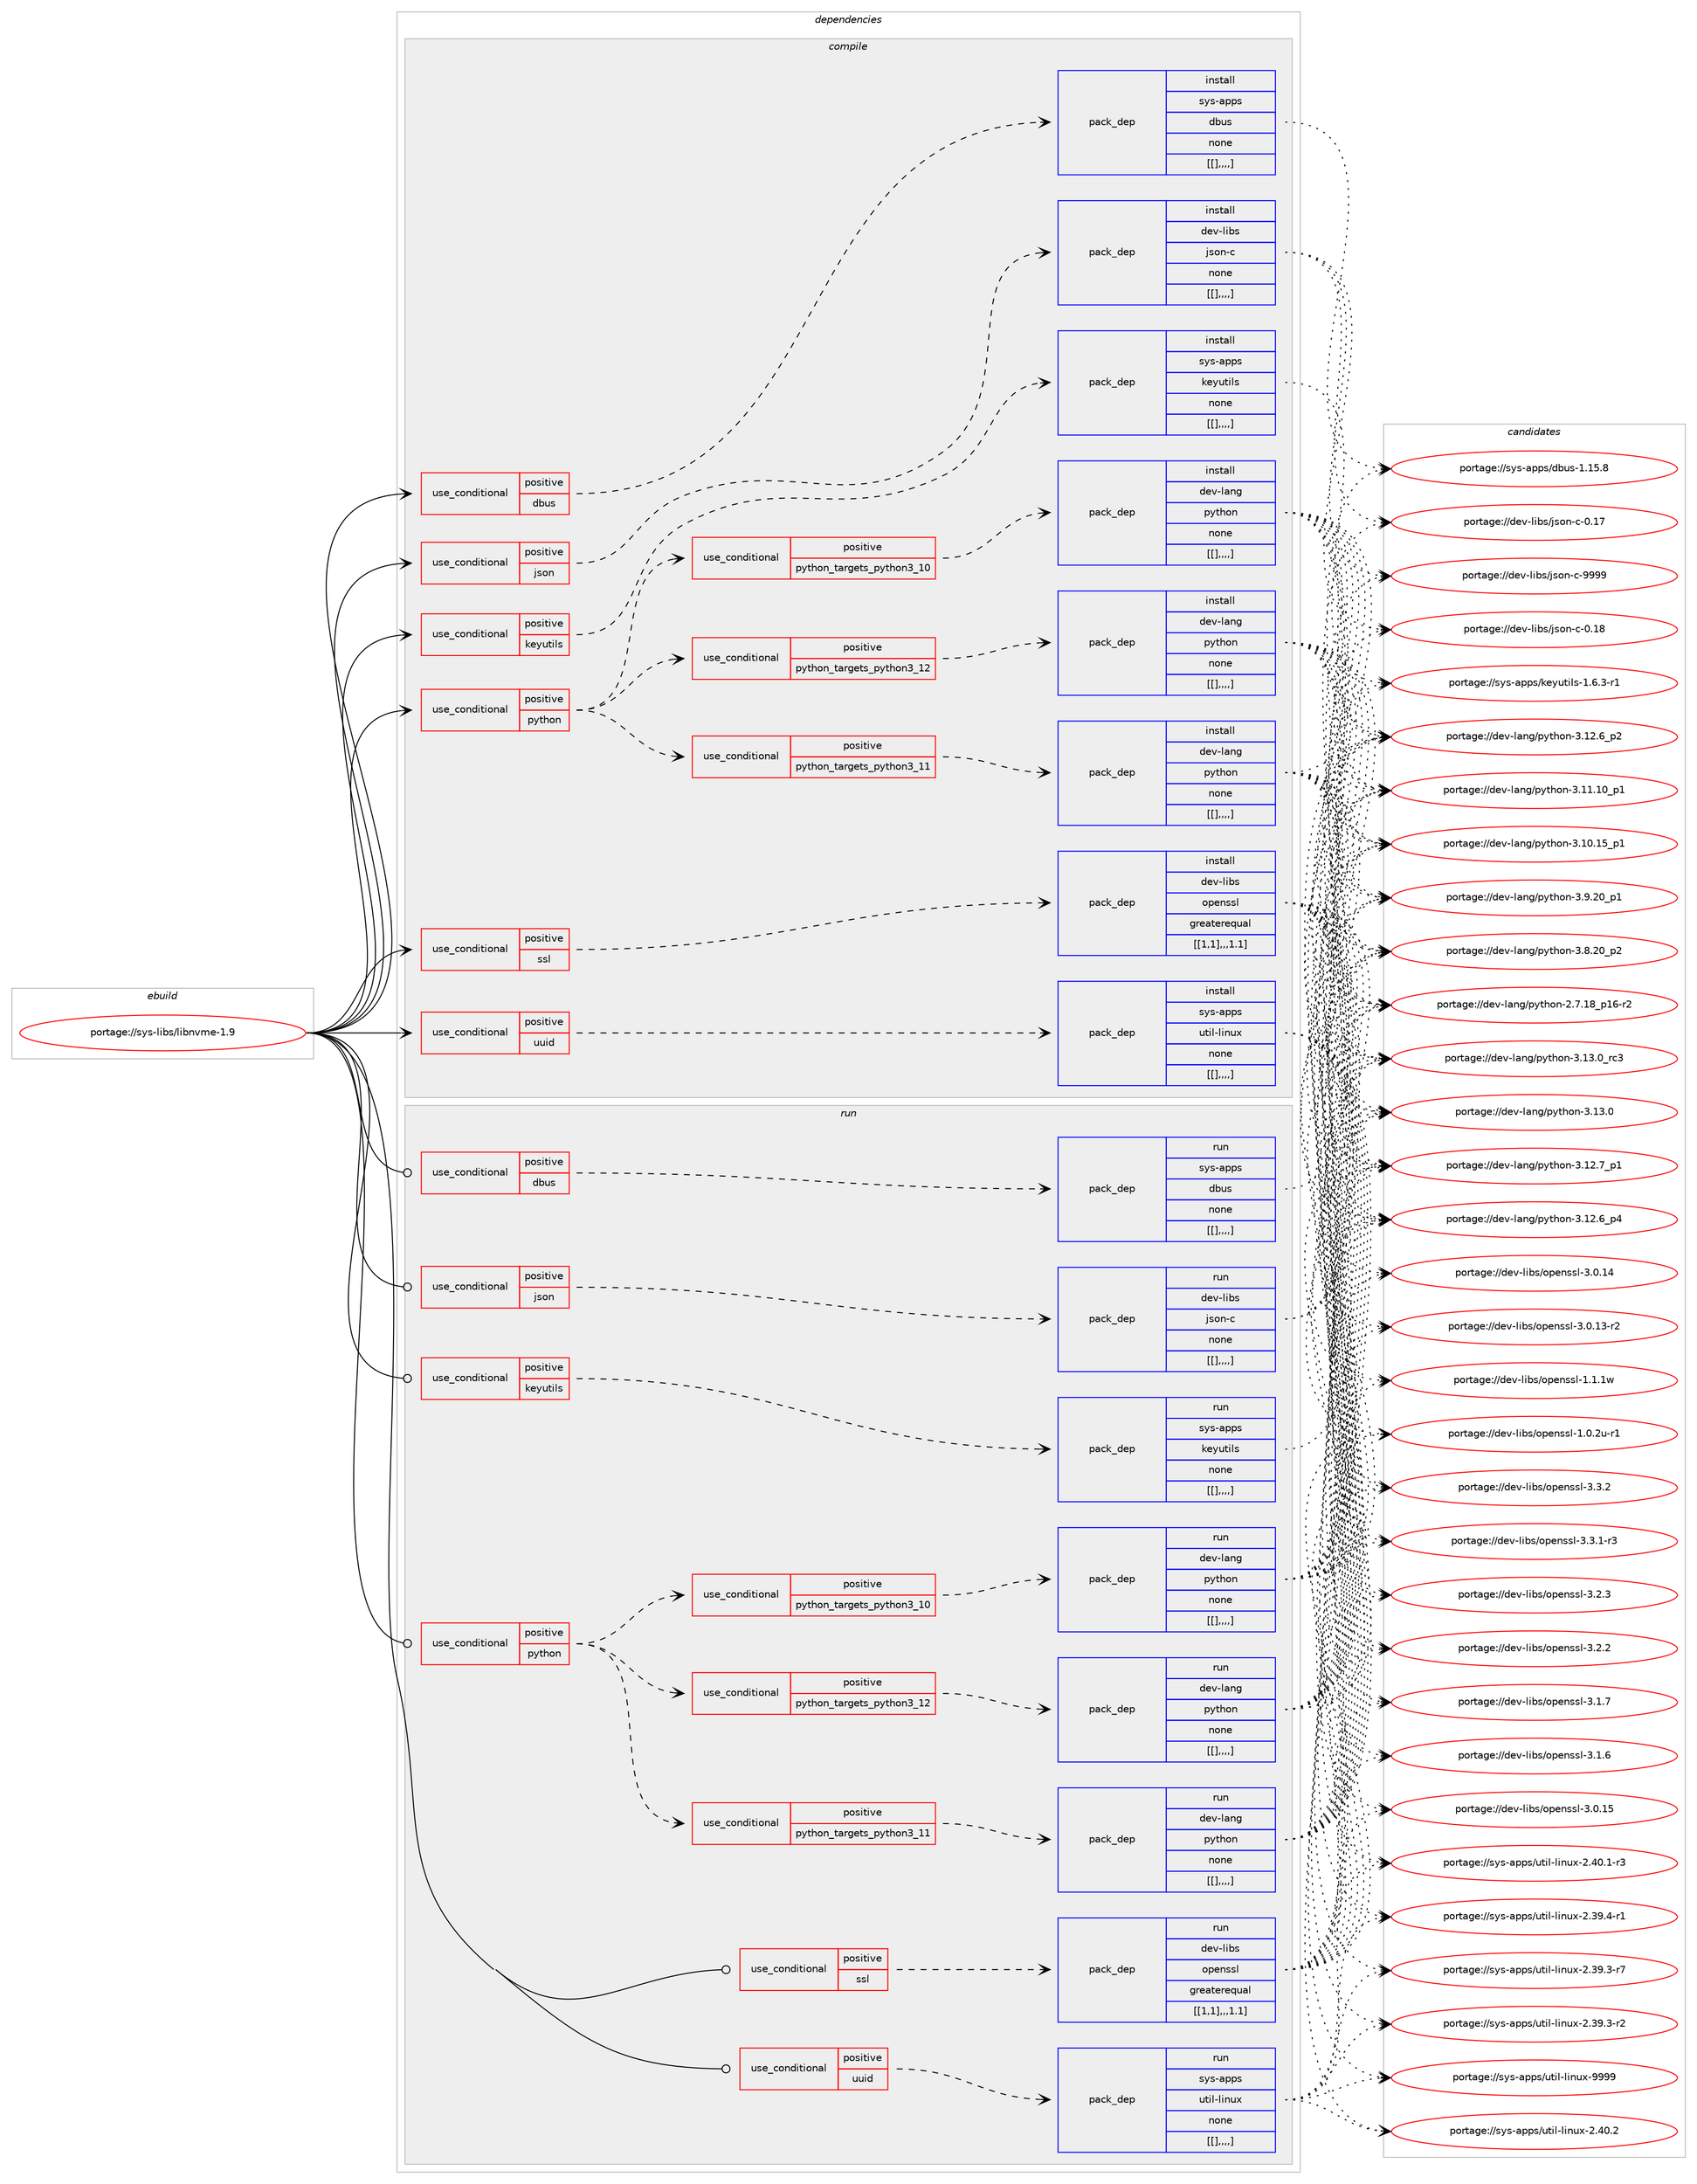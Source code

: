 digraph prolog {

# *************
# Graph options
# *************

newrank=true;
concentrate=true;
compound=true;
graph [rankdir=LR,fontname=Helvetica,fontsize=10,ranksep=1.5];#, ranksep=2.5, nodesep=0.2];
edge  [arrowhead=vee];
node  [fontname=Helvetica,fontsize=10];

# **********
# The ebuild
# **********

subgraph cluster_leftcol {
color=gray;
label=<<i>ebuild</i>>;
id [label="portage://sys-libs/libnvme-1.9", color=red, width=4, href="../sys-libs/libnvme-1.9.svg"];
}

# ****************
# The dependencies
# ****************

subgraph cluster_midcol {
color=gray;
label=<<i>dependencies</i>>;
subgraph cluster_compile {
fillcolor="#eeeeee";
style=filled;
label=<<i>compile</i>>;
subgraph cond3625 {
dependency10734 [label=<<TABLE BORDER="0" CELLBORDER="1" CELLSPACING="0" CELLPADDING="4"><TR><TD ROWSPAN="3" CELLPADDING="10">use_conditional</TD></TR><TR><TD>positive</TD></TR><TR><TD>dbus</TD></TR></TABLE>>, shape=none, color=red];
subgraph pack7073 {
dependency10735 [label=<<TABLE BORDER="0" CELLBORDER="1" CELLSPACING="0" CELLPADDING="4" WIDTH="220"><TR><TD ROWSPAN="6" CELLPADDING="30">pack_dep</TD></TR><TR><TD WIDTH="110">install</TD></TR><TR><TD>sys-apps</TD></TR><TR><TD>dbus</TD></TR><TR><TD>none</TD></TR><TR><TD>[[],,,,]</TD></TR></TABLE>>, shape=none, color=blue];
}
dependency10734:e -> dependency10735:w [weight=20,style="dashed",arrowhead="vee"];
}
id:e -> dependency10734:w [weight=20,style="solid",arrowhead="vee"];
subgraph cond3626 {
dependency10736 [label=<<TABLE BORDER="0" CELLBORDER="1" CELLSPACING="0" CELLPADDING="4"><TR><TD ROWSPAN="3" CELLPADDING="10">use_conditional</TD></TR><TR><TD>positive</TD></TR><TR><TD>json</TD></TR></TABLE>>, shape=none, color=red];
subgraph pack7074 {
dependency10737 [label=<<TABLE BORDER="0" CELLBORDER="1" CELLSPACING="0" CELLPADDING="4" WIDTH="220"><TR><TD ROWSPAN="6" CELLPADDING="30">pack_dep</TD></TR><TR><TD WIDTH="110">install</TD></TR><TR><TD>dev-libs</TD></TR><TR><TD>json-c</TD></TR><TR><TD>none</TD></TR><TR><TD>[[],,,,]</TD></TR></TABLE>>, shape=none, color=blue];
}
dependency10736:e -> dependency10737:w [weight=20,style="dashed",arrowhead="vee"];
}
id:e -> dependency10736:w [weight=20,style="solid",arrowhead="vee"];
subgraph cond3627 {
dependency10738 [label=<<TABLE BORDER="0" CELLBORDER="1" CELLSPACING="0" CELLPADDING="4"><TR><TD ROWSPAN="3" CELLPADDING="10">use_conditional</TD></TR><TR><TD>positive</TD></TR><TR><TD>keyutils</TD></TR></TABLE>>, shape=none, color=red];
subgraph pack7075 {
dependency10739 [label=<<TABLE BORDER="0" CELLBORDER="1" CELLSPACING="0" CELLPADDING="4" WIDTH="220"><TR><TD ROWSPAN="6" CELLPADDING="30">pack_dep</TD></TR><TR><TD WIDTH="110">install</TD></TR><TR><TD>sys-apps</TD></TR><TR><TD>keyutils</TD></TR><TR><TD>none</TD></TR><TR><TD>[[],,,,]</TD></TR></TABLE>>, shape=none, color=blue];
}
dependency10738:e -> dependency10739:w [weight=20,style="dashed",arrowhead="vee"];
}
id:e -> dependency10738:w [weight=20,style="solid",arrowhead="vee"];
subgraph cond3628 {
dependency10740 [label=<<TABLE BORDER="0" CELLBORDER="1" CELLSPACING="0" CELLPADDING="4"><TR><TD ROWSPAN="3" CELLPADDING="10">use_conditional</TD></TR><TR><TD>positive</TD></TR><TR><TD>python</TD></TR></TABLE>>, shape=none, color=red];
subgraph cond3629 {
dependency10741 [label=<<TABLE BORDER="0" CELLBORDER="1" CELLSPACING="0" CELLPADDING="4"><TR><TD ROWSPAN="3" CELLPADDING="10">use_conditional</TD></TR><TR><TD>positive</TD></TR><TR><TD>python_targets_python3_10</TD></TR></TABLE>>, shape=none, color=red];
subgraph pack7076 {
dependency10742 [label=<<TABLE BORDER="0" CELLBORDER="1" CELLSPACING="0" CELLPADDING="4" WIDTH="220"><TR><TD ROWSPAN="6" CELLPADDING="30">pack_dep</TD></TR><TR><TD WIDTH="110">install</TD></TR><TR><TD>dev-lang</TD></TR><TR><TD>python</TD></TR><TR><TD>none</TD></TR><TR><TD>[[],,,,]</TD></TR></TABLE>>, shape=none, color=blue];
}
dependency10741:e -> dependency10742:w [weight=20,style="dashed",arrowhead="vee"];
}
dependency10740:e -> dependency10741:w [weight=20,style="dashed",arrowhead="vee"];
subgraph cond3630 {
dependency10743 [label=<<TABLE BORDER="0" CELLBORDER="1" CELLSPACING="0" CELLPADDING="4"><TR><TD ROWSPAN="3" CELLPADDING="10">use_conditional</TD></TR><TR><TD>positive</TD></TR><TR><TD>python_targets_python3_11</TD></TR></TABLE>>, shape=none, color=red];
subgraph pack7077 {
dependency10744 [label=<<TABLE BORDER="0" CELLBORDER="1" CELLSPACING="0" CELLPADDING="4" WIDTH="220"><TR><TD ROWSPAN="6" CELLPADDING="30">pack_dep</TD></TR><TR><TD WIDTH="110">install</TD></TR><TR><TD>dev-lang</TD></TR><TR><TD>python</TD></TR><TR><TD>none</TD></TR><TR><TD>[[],,,,]</TD></TR></TABLE>>, shape=none, color=blue];
}
dependency10743:e -> dependency10744:w [weight=20,style="dashed",arrowhead="vee"];
}
dependency10740:e -> dependency10743:w [weight=20,style="dashed",arrowhead="vee"];
subgraph cond3631 {
dependency10745 [label=<<TABLE BORDER="0" CELLBORDER="1" CELLSPACING="0" CELLPADDING="4"><TR><TD ROWSPAN="3" CELLPADDING="10">use_conditional</TD></TR><TR><TD>positive</TD></TR><TR><TD>python_targets_python3_12</TD></TR></TABLE>>, shape=none, color=red];
subgraph pack7078 {
dependency10746 [label=<<TABLE BORDER="0" CELLBORDER="1" CELLSPACING="0" CELLPADDING="4" WIDTH="220"><TR><TD ROWSPAN="6" CELLPADDING="30">pack_dep</TD></TR><TR><TD WIDTH="110">install</TD></TR><TR><TD>dev-lang</TD></TR><TR><TD>python</TD></TR><TR><TD>none</TD></TR><TR><TD>[[],,,,]</TD></TR></TABLE>>, shape=none, color=blue];
}
dependency10745:e -> dependency10746:w [weight=20,style="dashed",arrowhead="vee"];
}
dependency10740:e -> dependency10745:w [weight=20,style="dashed",arrowhead="vee"];
}
id:e -> dependency10740:w [weight=20,style="solid",arrowhead="vee"];
subgraph cond3632 {
dependency10747 [label=<<TABLE BORDER="0" CELLBORDER="1" CELLSPACING="0" CELLPADDING="4"><TR><TD ROWSPAN="3" CELLPADDING="10">use_conditional</TD></TR><TR><TD>positive</TD></TR><TR><TD>ssl</TD></TR></TABLE>>, shape=none, color=red];
subgraph pack7079 {
dependency10748 [label=<<TABLE BORDER="0" CELLBORDER="1" CELLSPACING="0" CELLPADDING="4" WIDTH="220"><TR><TD ROWSPAN="6" CELLPADDING="30">pack_dep</TD></TR><TR><TD WIDTH="110">install</TD></TR><TR><TD>dev-libs</TD></TR><TR><TD>openssl</TD></TR><TR><TD>greaterequal</TD></TR><TR><TD>[[1,1],,,1.1]</TD></TR></TABLE>>, shape=none, color=blue];
}
dependency10747:e -> dependency10748:w [weight=20,style="dashed",arrowhead="vee"];
}
id:e -> dependency10747:w [weight=20,style="solid",arrowhead="vee"];
subgraph cond3633 {
dependency10749 [label=<<TABLE BORDER="0" CELLBORDER="1" CELLSPACING="0" CELLPADDING="4"><TR><TD ROWSPAN="3" CELLPADDING="10">use_conditional</TD></TR><TR><TD>positive</TD></TR><TR><TD>uuid</TD></TR></TABLE>>, shape=none, color=red];
subgraph pack7080 {
dependency10750 [label=<<TABLE BORDER="0" CELLBORDER="1" CELLSPACING="0" CELLPADDING="4" WIDTH="220"><TR><TD ROWSPAN="6" CELLPADDING="30">pack_dep</TD></TR><TR><TD WIDTH="110">install</TD></TR><TR><TD>sys-apps</TD></TR><TR><TD>util-linux</TD></TR><TR><TD>none</TD></TR><TR><TD>[[],,,,]</TD></TR></TABLE>>, shape=none, color=blue];
}
dependency10749:e -> dependency10750:w [weight=20,style="dashed",arrowhead="vee"];
}
id:e -> dependency10749:w [weight=20,style="solid",arrowhead="vee"];
}
subgraph cluster_compileandrun {
fillcolor="#eeeeee";
style=filled;
label=<<i>compile and run</i>>;
}
subgraph cluster_run {
fillcolor="#eeeeee";
style=filled;
label=<<i>run</i>>;
subgraph cond3634 {
dependency10751 [label=<<TABLE BORDER="0" CELLBORDER="1" CELLSPACING="0" CELLPADDING="4"><TR><TD ROWSPAN="3" CELLPADDING="10">use_conditional</TD></TR><TR><TD>positive</TD></TR><TR><TD>dbus</TD></TR></TABLE>>, shape=none, color=red];
subgraph pack7081 {
dependency10752 [label=<<TABLE BORDER="0" CELLBORDER="1" CELLSPACING="0" CELLPADDING="4" WIDTH="220"><TR><TD ROWSPAN="6" CELLPADDING="30">pack_dep</TD></TR><TR><TD WIDTH="110">run</TD></TR><TR><TD>sys-apps</TD></TR><TR><TD>dbus</TD></TR><TR><TD>none</TD></TR><TR><TD>[[],,,,]</TD></TR></TABLE>>, shape=none, color=blue];
}
dependency10751:e -> dependency10752:w [weight=20,style="dashed",arrowhead="vee"];
}
id:e -> dependency10751:w [weight=20,style="solid",arrowhead="odot"];
subgraph cond3635 {
dependency10753 [label=<<TABLE BORDER="0" CELLBORDER="1" CELLSPACING="0" CELLPADDING="4"><TR><TD ROWSPAN="3" CELLPADDING="10">use_conditional</TD></TR><TR><TD>positive</TD></TR><TR><TD>json</TD></TR></TABLE>>, shape=none, color=red];
subgraph pack7082 {
dependency10754 [label=<<TABLE BORDER="0" CELLBORDER="1" CELLSPACING="0" CELLPADDING="4" WIDTH="220"><TR><TD ROWSPAN="6" CELLPADDING="30">pack_dep</TD></TR><TR><TD WIDTH="110">run</TD></TR><TR><TD>dev-libs</TD></TR><TR><TD>json-c</TD></TR><TR><TD>none</TD></TR><TR><TD>[[],,,,]</TD></TR></TABLE>>, shape=none, color=blue];
}
dependency10753:e -> dependency10754:w [weight=20,style="dashed",arrowhead="vee"];
}
id:e -> dependency10753:w [weight=20,style="solid",arrowhead="odot"];
subgraph cond3636 {
dependency10755 [label=<<TABLE BORDER="0" CELLBORDER="1" CELLSPACING="0" CELLPADDING="4"><TR><TD ROWSPAN="3" CELLPADDING="10">use_conditional</TD></TR><TR><TD>positive</TD></TR><TR><TD>keyutils</TD></TR></TABLE>>, shape=none, color=red];
subgraph pack7083 {
dependency10756 [label=<<TABLE BORDER="0" CELLBORDER="1" CELLSPACING="0" CELLPADDING="4" WIDTH="220"><TR><TD ROWSPAN="6" CELLPADDING="30">pack_dep</TD></TR><TR><TD WIDTH="110">run</TD></TR><TR><TD>sys-apps</TD></TR><TR><TD>keyutils</TD></TR><TR><TD>none</TD></TR><TR><TD>[[],,,,]</TD></TR></TABLE>>, shape=none, color=blue];
}
dependency10755:e -> dependency10756:w [weight=20,style="dashed",arrowhead="vee"];
}
id:e -> dependency10755:w [weight=20,style="solid",arrowhead="odot"];
subgraph cond3637 {
dependency10757 [label=<<TABLE BORDER="0" CELLBORDER="1" CELLSPACING="0" CELLPADDING="4"><TR><TD ROWSPAN="3" CELLPADDING="10">use_conditional</TD></TR><TR><TD>positive</TD></TR><TR><TD>python</TD></TR></TABLE>>, shape=none, color=red];
subgraph cond3638 {
dependency10758 [label=<<TABLE BORDER="0" CELLBORDER="1" CELLSPACING="0" CELLPADDING="4"><TR><TD ROWSPAN="3" CELLPADDING="10">use_conditional</TD></TR><TR><TD>positive</TD></TR><TR><TD>python_targets_python3_10</TD></TR></TABLE>>, shape=none, color=red];
subgraph pack7084 {
dependency10759 [label=<<TABLE BORDER="0" CELLBORDER="1" CELLSPACING="0" CELLPADDING="4" WIDTH="220"><TR><TD ROWSPAN="6" CELLPADDING="30">pack_dep</TD></TR><TR><TD WIDTH="110">run</TD></TR><TR><TD>dev-lang</TD></TR><TR><TD>python</TD></TR><TR><TD>none</TD></TR><TR><TD>[[],,,,]</TD></TR></TABLE>>, shape=none, color=blue];
}
dependency10758:e -> dependency10759:w [weight=20,style="dashed",arrowhead="vee"];
}
dependency10757:e -> dependency10758:w [weight=20,style="dashed",arrowhead="vee"];
subgraph cond3639 {
dependency10760 [label=<<TABLE BORDER="0" CELLBORDER="1" CELLSPACING="0" CELLPADDING="4"><TR><TD ROWSPAN="3" CELLPADDING="10">use_conditional</TD></TR><TR><TD>positive</TD></TR><TR><TD>python_targets_python3_11</TD></TR></TABLE>>, shape=none, color=red];
subgraph pack7085 {
dependency10761 [label=<<TABLE BORDER="0" CELLBORDER="1" CELLSPACING="0" CELLPADDING="4" WIDTH="220"><TR><TD ROWSPAN="6" CELLPADDING="30">pack_dep</TD></TR><TR><TD WIDTH="110">run</TD></TR><TR><TD>dev-lang</TD></TR><TR><TD>python</TD></TR><TR><TD>none</TD></TR><TR><TD>[[],,,,]</TD></TR></TABLE>>, shape=none, color=blue];
}
dependency10760:e -> dependency10761:w [weight=20,style="dashed",arrowhead="vee"];
}
dependency10757:e -> dependency10760:w [weight=20,style="dashed",arrowhead="vee"];
subgraph cond3640 {
dependency10762 [label=<<TABLE BORDER="0" CELLBORDER="1" CELLSPACING="0" CELLPADDING="4"><TR><TD ROWSPAN="3" CELLPADDING="10">use_conditional</TD></TR><TR><TD>positive</TD></TR><TR><TD>python_targets_python3_12</TD></TR></TABLE>>, shape=none, color=red];
subgraph pack7086 {
dependency10763 [label=<<TABLE BORDER="0" CELLBORDER="1" CELLSPACING="0" CELLPADDING="4" WIDTH="220"><TR><TD ROWSPAN="6" CELLPADDING="30">pack_dep</TD></TR><TR><TD WIDTH="110">run</TD></TR><TR><TD>dev-lang</TD></TR><TR><TD>python</TD></TR><TR><TD>none</TD></TR><TR><TD>[[],,,,]</TD></TR></TABLE>>, shape=none, color=blue];
}
dependency10762:e -> dependency10763:w [weight=20,style="dashed",arrowhead="vee"];
}
dependency10757:e -> dependency10762:w [weight=20,style="dashed",arrowhead="vee"];
}
id:e -> dependency10757:w [weight=20,style="solid",arrowhead="odot"];
subgraph cond3641 {
dependency10764 [label=<<TABLE BORDER="0" CELLBORDER="1" CELLSPACING="0" CELLPADDING="4"><TR><TD ROWSPAN="3" CELLPADDING="10">use_conditional</TD></TR><TR><TD>positive</TD></TR><TR><TD>ssl</TD></TR></TABLE>>, shape=none, color=red];
subgraph pack7087 {
dependency10765 [label=<<TABLE BORDER="0" CELLBORDER="1" CELLSPACING="0" CELLPADDING="4" WIDTH="220"><TR><TD ROWSPAN="6" CELLPADDING="30">pack_dep</TD></TR><TR><TD WIDTH="110">run</TD></TR><TR><TD>dev-libs</TD></TR><TR><TD>openssl</TD></TR><TR><TD>greaterequal</TD></TR><TR><TD>[[1,1],,,1.1]</TD></TR></TABLE>>, shape=none, color=blue];
}
dependency10764:e -> dependency10765:w [weight=20,style="dashed",arrowhead="vee"];
}
id:e -> dependency10764:w [weight=20,style="solid",arrowhead="odot"];
subgraph cond3642 {
dependency10766 [label=<<TABLE BORDER="0" CELLBORDER="1" CELLSPACING="0" CELLPADDING="4"><TR><TD ROWSPAN="3" CELLPADDING="10">use_conditional</TD></TR><TR><TD>positive</TD></TR><TR><TD>uuid</TD></TR></TABLE>>, shape=none, color=red];
subgraph pack7088 {
dependency10767 [label=<<TABLE BORDER="0" CELLBORDER="1" CELLSPACING="0" CELLPADDING="4" WIDTH="220"><TR><TD ROWSPAN="6" CELLPADDING="30">pack_dep</TD></TR><TR><TD WIDTH="110">run</TD></TR><TR><TD>sys-apps</TD></TR><TR><TD>util-linux</TD></TR><TR><TD>none</TD></TR><TR><TD>[[],,,,]</TD></TR></TABLE>>, shape=none, color=blue];
}
dependency10766:e -> dependency10767:w [weight=20,style="dashed",arrowhead="vee"];
}
id:e -> dependency10766:w [weight=20,style="solid",arrowhead="odot"];
}
}

# **************
# The candidates
# **************

subgraph cluster_choices {
rank=same;
color=gray;
label=<<i>candidates</i>>;

subgraph choice7073 {
color=black;
nodesep=1;
choice1151211154597112112115471009811711545494649534656 [label="portage://sys-apps/dbus-1.15.8", color=red, width=4,href="../sys-apps/dbus-1.15.8.svg"];
dependency10735:e -> choice1151211154597112112115471009811711545494649534656:w [style=dotted,weight="100"];
}
subgraph choice7074 {
color=black;
nodesep=1;
choice10010111845108105981154710611511111045994557575757 [label="portage://dev-libs/json-c-9999", color=red, width=4,href="../dev-libs/json-c-9999.svg"];
choice10010111845108105981154710611511111045994548464956 [label="portage://dev-libs/json-c-0.18", color=red, width=4,href="../dev-libs/json-c-0.18.svg"];
choice10010111845108105981154710611511111045994548464955 [label="portage://dev-libs/json-c-0.17", color=red, width=4,href="../dev-libs/json-c-0.17.svg"];
dependency10737:e -> choice10010111845108105981154710611511111045994557575757:w [style=dotted,weight="100"];
dependency10737:e -> choice10010111845108105981154710611511111045994548464956:w [style=dotted,weight="100"];
dependency10737:e -> choice10010111845108105981154710611511111045994548464955:w [style=dotted,weight="100"];
}
subgraph choice7075 {
color=black;
nodesep=1;
choice1151211154597112112115471071011211171161051081154549465446514511449 [label="portage://sys-apps/keyutils-1.6.3-r1", color=red, width=4,href="../sys-apps/keyutils-1.6.3-r1.svg"];
dependency10739:e -> choice1151211154597112112115471071011211171161051081154549465446514511449:w [style=dotted,weight="100"];
}
subgraph choice7076 {
color=black;
nodesep=1;
choice10010111845108971101034711212111610411111045514649514648951149951 [label="portage://dev-lang/python-3.13.0_rc3", color=red, width=4,href="../dev-lang/python-3.13.0_rc3.svg"];
choice10010111845108971101034711212111610411111045514649514648 [label="portage://dev-lang/python-3.13.0", color=red, width=4,href="../dev-lang/python-3.13.0.svg"];
choice100101118451089711010347112121116104111110455146495046559511249 [label="portage://dev-lang/python-3.12.7_p1", color=red, width=4,href="../dev-lang/python-3.12.7_p1.svg"];
choice100101118451089711010347112121116104111110455146495046549511252 [label="portage://dev-lang/python-3.12.6_p4", color=red, width=4,href="../dev-lang/python-3.12.6_p4.svg"];
choice100101118451089711010347112121116104111110455146495046549511250 [label="portage://dev-lang/python-3.12.6_p2", color=red, width=4,href="../dev-lang/python-3.12.6_p2.svg"];
choice10010111845108971101034711212111610411111045514649494649489511249 [label="portage://dev-lang/python-3.11.10_p1", color=red, width=4,href="../dev-lang/python-3.11.10_p1.svg"];
choice10010111845108971101034711212111610411111045514649484649539511249 [label="portage://dev-lang/python-3.10.15_p1", color=red, width=4,href="../dev-lang/python-3.10.15_p1.svg"];
choice100101118451089711010347112121116104111110455146574650489511249 [label="portage://dev-lang/python-3.9.20_p1", color=red, width=4,href="../dev-lang/python-3.9.20_p1.svg"];
choice100101118451089711010347112121116104111110455146564650489511250 [label="portage://dev-lang/python-3.8.20_p2", color=red, width=4,href="../dev-lang/python-3.8.20_p2.svg"];
choice100101118451089711010347112121116104111110455046554649569511249544511450 [label="portage://dev-lang/python-2.7.18_p16-r2", color=red, width=4,href="../dev-lang/python-2.7.18_p16-r2.svg"];
dependency10742:e -> choice10010111845108971101034711212111610411111045514649514648951149951:w [style=dotted,weight="100"];
dependency10742:e -> choice10010111845108971101034711212111610411111045514649514648:w [style=dotted,weight="100"];
dependency10742:e -> choice100101118451089711010347112121116104111110455146495046559511249:w [style=dotted,weight="100"];
dependency10742:e -> choice100101118451089711010347112121116104111110455146495046549511252:w [style=dotted,weight="100"];
dependency10742:e -> choice100101118451089711010347112121116104111110455146495046549511250:w [style=dotted,weight="100"];
dependency10742:e -> choice10010111845108971101034711212111610411111045514649494649489511249:w [style=dotted,weight="100"];
dependency10742:e -> choice10010111845108971101034711212111610411111045514649484649539511249:w [style=dotted,weight="100"];
dependency10742:e -> choice100101118451089711010347112121116104111110455146574650489511249:w [style=dotted,weight="100"];
dependency10742:e -> choice100101118451089711010347112121116104111110455146564650489511250:w [style=dotted,weight="100"];
dependency10742:e -> choice100101118451089711010347112121116104111110455046554649569511249544511450:w [style=dotted,weight="100"];
}
subgraph choice7077 {
color=black;
nodesep=1;
choice10010111845108971101034711212111610411111045514649514648951149951 [label="portage://dev-lang/python-3.13.0_rc3", color=red, width=4,href="../dev-lang/python-3.13.0_rc3.svg"];
choice10010111845108971101034711212111610411111045514649514648 [label="portage://dev-lang/python-3.13.0", color=red, width=4,href="../dev-lang/python-3.13.0.svg"];
choice100101118451089711010347112121116104111110455146495046559511249 [label="portage://dev-lang/python-3.12.7_p1", color=red, width=4,href="../dev-lang/python-3.12.7_p1.svg"];
choice100101118451089711010347112121116104111110455146495046549511252 [label="portage://dev-lang/python-3.12.6_p4", color=red, width=4,href="../dev-lang/python-3.12.6_p4.svg"];
choice100101118451089711010347112121116104111110455146495046549511250 [label="portage://dev-lang/python-3.12.6_p2", color=red, width=4,href="../dev-lang/python-3.12.6_p2.svg"];
choice10010111845108971101034711212111610411111045514649494649489511249 [label="portage://dev-lang/python-3.11.10_p1", color=red, width=4,href="../dev-lang/python-3.11.10_p1.svg"];
choice10010111845108971101034711212111610411111045514649484649539511249 [label="portage://dev-lang/python-3.10.15_p1", color=red, width=4,href="../dev-lang/python-3.10.15_p1.svg"];
choice100101118451089711010347112121116104111110455146574650489511249 [label="portage://dev-lang/python-3.9.20_p1", color=red, width=4,href="../dev-lang/python-3.9.20_p1.svg"];
choice100101118451089711010347112121116104111110455146564650489511250 [label="portage://dev-lang/python-3.8.20_p2", color=red, width=4,href="../dev-lang/python-3.8.20_p2.svg"];
choice100101118451089711010347112121116104111110455046554649569511249544511450 [label="portage://dev-lang/python-2.7.18_p16-r2", color=red, width=4,href="../dev-lang/python-2.7.18_p16-r2.svg"];
dependency10744:e -> choice10010111845108971101034711212111610411111045514649514648951149951:w [style=dotted,weight="100"];
dependency10744:e -> choice10010111845108971101034711212111610411111045514649514648:w [style=dotted,weight="100"];
dependency10744:e -> choice100101118451089711010347112121116104111110455146495046559511249:w [style=dotted,weight="100"];
dependency10744:e -> choice100101118451089711010347112121116104111110455146495046549511252:w [style=dotted,weight="100"];
dependency10744:e -> choice100101118451089711010347112121116104111110455146495046549511250:w [style=dotted,weight="100"];
dependency10744:e -> choice10010111845108971101034711212111610411111045514649494649489511249:w [style=dotted,weight="100"];
dependency10744:e -> choice10010111845108971101034711212111610411111045514649484649539511249:w [style=dotted,weight="100"];
dependency10744:e -> choice100101118451089711010347112121116104111110455146574650489511249:w [style=dotted,weight="100"];
dependency10744:e -> choice100101118451089711010347112121116104111110455146564650489511250:w [style=dotted,weight="100"];
dependency10744:e -> choice100101118451089711010347112121116104111110455046554649569511249544511450:w [style=dotted,weight="100"];
}
subgraph choice7078 {
color=black;
nodesep=1;
choice10010111845108971101034711212111610411111045514649514648951149951 [label="portage://dev-lang/python-3.13.0_rc3", color=red, width=4,href="../dev-lang/python-3.13.0_rc3.svg"];
choice10010111845108971101034711212111610411111045514649514648 [label="portage://dev-lang/python-3.13.0", color=red, width=4,href="../dev-lang/python-3.13.0.svg"];
choice100101118451089711010347112121116104111110455146495046559511249 [label="portage://dev-lang/python-3.12.7_p1", color=red, width=4,href="../dev-lang/python-3.12.7_p1.svg"];
choice100101118451089711010347112121116104111110455146495046549511252 [label="portage://dev-lang/python-3.12.6_p4", color=red, width=4,href="../dev-lang/python-3.12.6_p4.svg"];
choice100101118451089711010347112121116104111110455146495046549511250 [label="portage://dev-lang/python-3.12.6_p2", color=red, width=4,href="../dev-lang/python-3.12.6_p2.svg"];
choice10010111845108971101034711212111610411111045514649494649489511249 [label="portage://dev-lang/python-3.11.10_p1", color=red, width=4,href="../dev-lang/python-3.11.10_p1.svg"];
choice10010111845108971101034711212111610411111045514649484649539511249 [label="portage://dev-lang/python-3.10.15_p1", color=red, width=4,href="../dev-lang/python-3.10.15_p1.svg"];
choice100101118451089711010347112121116104111110455146574650489511249 [label="portage://dev-lang/python-3.9.20_p1", color=red, width=4,href="../dev-lang/python-3.9.20_p1.svg"];
choice100101118451089711010347112121116104111110455146564650489511250 [label="portage://dev-lang/python-3.8.20_p2", color=red, width=4,href="../dev-lang/python-3.8.20_p2.svg"];
choice100101118451089711010347112121116104111110455046554649569511249544511450 [label="portage://dev-lang/python-2.7.18_p16-r2", color=red, width=4,href="../dev-lang/python-2.7.18_p16-r2.svg"];
dependency10746:e -> choice10010111845108971101034711212111610411111045514649514648951149951:w [style=dotted,weight="100"];
dependency10746:e -> choice10010111845108971101034711212111610411111045514649514648:w [style=dotted,weight="100"];
dependency10746:e -> choice100101118451089711010347112121116104111110455146495046559511249:w [style=dotted,weight="100"];
dependency10746:e -> choice100101118451089711010347112121116104111110455146495046549511252:w [style=dotted,weight="100"];
dependency10746:e -> choice100101118451089711010347112121116104111110455146495046549511250:w [style=dotted,weight="100"];
dependency10746:e -> choice10010111845108971101034711212111610411111045514649494649489511249:w [style=dotted,weight="100"];
dependency10746:e -> choice10010111845108971101034711212111610411111045514649484649539511249:w [style=dotted,weight="100"];
dependency10746:e -> choice100101118451089711010347112121116104111110455146574650489511249:w [style=dotted,weight="100"];
dependency10746:e -> choice100101118451089711010347112121116104111110455146564650489511250:w [style=dotted,weight="100"];
dependency10746:e -> choice100101118451089711010347112121116104111110455046554649569511249544511450:w [style=dotted,weight="100"];
}
subgraph choice7079 {
color=black;
nodesep=1;
choice100101118451081059811547111112101110115115108455146514650 [label="portage://dev-libs/openssl-3.3.2", color=red, width=4,href="../dev-libs/openssl-3.3.2.svg"];
choice1001011184510810598115471111121011101151151084551465146494511451 [label="portage://dev-libs/openssl-3.3.1-r3", color=red, width=4,href="../dev-libs/openssl-3.3.1-r3.svg"];
choice100101118451081059811547111112101110115115108455146504651 [label="portage://dev-libs/openssl-3.2.3", color=red, width=4,href="../dev-libs/openssl-3.2.3.svg"];
choice100101118451081059811547111112101110115115108455146504650 [label="portage://dev-libs/openssl-3.2.2", color=red, width=4,href="../dev-libs/openssl-3.2.2.svg"];
choice100101118451081059811547111112101110115115108455146494655 [label="portage://dev-libs/openssl-3.1.7", color=red, width=4,href="../dev-libs/openssl-3.1.7.svg"];
choice100101118451081059811547111112101110115115108455146494654 [label="portage://dev-libs/openssl-3.1.6", color=red, width=4,href="../dev-libs/openssl-3.1.6.svg"];
choice10010111845108105981154711111210111011511510845514648464953 [label="portage://dev-libs/openssl-3.0.15", color=red, width=4,href="../dev-libs/openssl-3.0.15.svg"];
choice10010111845108105981154711111210111011511510845514648464952 [label="portage://dev-libs/openssl-3.0.14", color=red, width=4,href="../dev-libs/openssl-3.0.14.svg"];
choice100101118451081059811547111112101110115115108455146484649514511450 [label="portage://dev-libs/openssl-3.0.13-r2", color=red, width=4,href="../dev-libs/openssl-3.0.13-r2.svg"];
choice100101118451081059811547111112101110115115108454946494649119 [label="portage://dev-libs/openssl-1.1.1w", color=red, width=4,href="../dev-libs/openssl-1.1.1w.svg"];
choice1001011184510810598115471111121011101151151084549464846501174511449 [label="portage://dev-libs/openssl-1.0.2u-r1", color=red, width=4,href="../dev-libs/openssl-1.0.2u-r1.svg"];
dependency10748:e -> choice100101118451081059811547111112101110115115108455146514650:w [style=dotted,weight="100"];
dependency10748:e -> choice1001011184510810598115471111121011101151151084551465146494511451:w [style=dotted,weight="100"];
dependency10748:e -> choice100101118451081059811547111112101110115115108455146504651:w [style=dotted,weight="100"];
dependency10748:e -> choice100101118451081059811547111112101110115115108455146504650:w [style=dotted,weight="100"];
dependency10748:e -> choice100101118451081059811547111112101110115115108455146494655:w [style=dotted,weight="100"];
dependency10748:e -> choice100101118451081059811547111112101110115115108455146494654:w [style=dotted,weight="100"];
dependency10748:e -> choice10010111845108105981154711111210111011511510845514648464953:w [style=dotted,weight="100"];
dependency10748:e -> choice10010111845108105981154711111210111011511510845514648464952:w [style=dotted,weight="100"];
dependency10748:e -> choice100101118451081059811547111112101110115115108455146484649514511450:w [style=dotted,weight="100"];
dependency10748:e -> choice100101118451081059811547111112101110115115108454946494649119:w [style=dotted,weight="100"];
dependency10748:e -> choice1001011184510810598115471111121011101151151084549464846501174511449:w [style=dotted,weight="100"];
}
subgraph choice7080 {
color=black;
nodesep=1;
choice115121115459711211211547117116105108451081051101171204557575757 [label="portage://sys-apps/util-linux-9999", color=red, width=4,href="../sys-apps/util-linux-9999.svg"];
choice1151211154597112112115471171161051084510810511011712045504652484650 [label="portage://sys-apps/util-linux-2.40.2", color=red, width=4,href="../sys-apps/util-linux-2.40.2.svg"];
choice11512111545971121121154711711610510845108105110117120455046524846494511451 [label="portage://sys-apps/util-linux-2.40.1-r3", color=red, width=4,href="../sys-apps/util-linux-2.40.1-r3.svg"];
choice11512111545971121121154711711610510845108105110117120455046515746524511449 [label="portage://sys-apps/util-linux-2.39.4-r1", color=red, width=4,href="../sys-apps/util-linux-2.39.4-r1.svg"];
choice11512111545971121121154711711610510845108105110117120455046515746514511455 [label="portage://sys-apps/util-linux-2.39.3-r7", color=red, width=4,href="../sys-apps/util-linux-2.39.3-r7.svg"];
choice11512111545971121121154711711610510845108105110117120455046515746514511450 [label="portage://sys-apps/util-linux-2.39.3-r2", color=red, width=4,href="../sys-apps/util-linux-2.39.3-r2.svg"];
dependency10750:e -> choice115121115459711211211547117116105108451081051101171204557575757:w [style=dotted,weight="100"];
dependency10750:e -> choice1151211154597112112115471171161051084510810511011712045504652484650:w [style=dotted,weight="100"];
dependency10750:e -> choice11512111545971121121154711711610510845108105110117120455046524846494511451:w [style=dotted,weight="100"];
dependency10750:e -> choice11512111545971121121154711711610510845108105110117120455046515746524511449:w [style=dotted,weight="100"];
dependency10750:e -> choice11512111545971121121154711711610510845108105110117120455046515746514511455:w [style=dotted,weight="100"];
dependency10750:e -> choice11512111545971121121154711711610510845108105110117120455046515746514511450:w [style=dotted,weight="100"];
}
subgraph choice7081 {
color=black;
nodesep=1;
choice1151211154597112112115471009811711545494649534656 [label="portage://sys-apps/dbus-1.15.8", color=red, width=4,href="../sys-apps/dbus-1.15.8.svg"];
dependency10752:e -> choice1151211154597112112115471009811711545494649534656:w [style=dotted,weight="100"];
}
subgraph choice7082 {
color=black;
nodesep=1;
choice10010111845108105981154710611511111045994557575757 [label="portage://dev-libs/json-c-9999", color=red, width=4,href="../dev-libs/json-c-9999.svg"];
choice10010111845108105981154710611511111045994548464956 [label="portage://dev-libs/json-c-0.18", color=red, width=4,href="../dev-libs/json-c-0.18.svg"];
choice10010111845108105981154710611511111045994548464955 [label="portage://dev-libs/json-c-0.17", color=red, width=4,href="../dev-libs/json-c-0.17.svg"];
dependency10754:e -> choice10010111845108105981154710611511111045994557575757:w [style=dotted,weight="100"];
dependency10754:e -> choice10010111845108105981154710611511111045994548464956:w [style=dotted,weight="100"];
dependency10754:e -> choice10010111845108105981154710611511111045994548464955:w [style=dotted,weight="100"];
}
subgraph choice7083 {
color=black;
nodesep=1;
choice1151211154597112112115471071011211171161051081154549465446514511449 [label="portage://sys-apps/keyutils-1.6.3-r1", color=red, width=4,href="../sys-apps/keyutils-1.6.3-r1.svg"];
dependency10756:e -> choice1151211154597112112115471071011211171161051081154549465446514511449:w [style=dotted,weight="100"];
}
subgraph choice7084 {
color=black;
nodesep=1;
choice10010111845108971101034711212111610411111045514649514648951149951 [label="portage://dev-lang/python-3.13.0_rc3", color=red, width=4,href="../dev-lang/python-3.13.0_rc3.svg"];
choice10010111845108971101034711212111610411111045514649514648 [label="portage://dev-lang/python-3.13.0", color=red, width=4,href="../dev-lang/python-3.13.0.svg"];
choice100101118451089711010347112121116104111110455146495046559511249 [label="portage://dev-lang/python-3.12.7_p1", color=red, width=4,href="../dev-lang/python-3.12.7_p1.svg"];
choice100101118451089711010347112121116104111110455146495046549511252 [label="portage://dev-lang/python-3.12.6_p4", color=red, width=4,href="../dev-lang/python-3.12.6_p4.svg"];
choice100101118451089711010347112121116104111110455146495046549511250 [label="portage://dev-lang/python-3.12.6_p2", color=red, width=4,href="../dev-lang/python-3.12.6_p2.svg"];
choice10010111845108971101034711212111610411111045514649494649489511249 [label="portage://dev-lang/python-3.11.10_p1", color=red, width=4,href="../dev-lang/python-3.11.10_p1.svg"];
choice10010111845108971101034711212111610411111045514649484649539511249 [label="portage://dev-lang/python-3.10.15_p1", color=red, width=4,href="../dev-lang/python-3.10.15_p1.svg"];
choice100101118451089711010347112121116104111110455146574650489511249 [label="portage://dev-lang/python-3.9.20_p1", color=red, width=4,href="../dev-lang/python-3.9.20_p1.svg"];
choice100101118451089711010347112121116104111110455146564650489511250 [label="portage://dev-lang/python-3.8.20_p2", color=red, width=4,href="../dev-lang/python-3.8.20_p2.svg"];
choice100101118451089711010347112121116104111110455046554649569511249544511450 [label="portage://dev-lang/python-2.7.18_p16-r2", color=red, width=4,href="../dev-lang/python-2.7.18_p16-r2.svg"];
dependency10759:e -> choice10010111845108971101034711212111610411111045514649514648951149951:w [style=dotted,weight="100"];
dependency10759:e -> choice10010111845108971101034711212111610411111045514649514648:w [style=dotted,weight="100"];
dependency10759:e -> choice100101118451089711010347112121116104111110455146495046559511249:w [style=dotted,weight="100"];
dependency10759:e -> choice100101118451089711010347112121116104111110455146495046549511252:w [style=dotted,weight="100"];
dependency10759:e -> choice100101118451089711010347112121116104111110455146495046549511250:w [style=dotted,weight="100"];
dependency10759:e -> choice10010111845108971101034711212111610411111045514649494649489511249:w [style=dotted,weight="100"];
dependency10759:e -> choice10010111845108971101034711212111610411111045514649484649539511249:w [style=dotted,weight="100"];
dependency10759:e -> choice100101118451089711010347112121116104111110455146574650489511249:w [style=dotted,weight="100"];
dependency10759:e -> choice100101118451089711010347112121116104111110455146564650489511250:w [style=dotted,weight="100"];
dependency10759:e -> choice100101118451089711010347112121116104111110455046554649569511249544511450:w [style=dotted,weight="100"];
}
subgraph choice7085 {
color=black;
nodesep=1;
choice10010111845108971101034711212111610411111045514649514648951149951 [label="portage://dev-lang/python-3.13.0_rc3", color=red, width=4,href="../dev-lang/python-3.13.0_rc3.svg"];
choice10010111845108971101034711212111610411111045514649514648 [label="portage://dev-lang/python-3.13.0", color=red, width=4,href="../dev-lang/python-3.13.0.svg"];
choice100101118451089711010347112121116104111110455146495046559511249 [label="portage://dev-lang/python-3.12.7_p1", color=red, width=4,href="../dev-lang/python-3.12.7_p1.svg"];
choice100101118451089711010347112121116104111110455146495046549511252 [label="portage://dev-lang/python-3.12.6_p4", color=red, width=4,href="../dev-lang/python-3.12.6_p4.svg"];
choice100101118451089711010347112121116104111110455146495046549511250 [label="portage://dev-lang/python-3.12.6_p2", color=red, width=4,href="../dev-lang/python-3.12.6_p2.svg"];
choice10010111845108971101034711212111610411111045514649494649489511249 [label="portage://dev-lang/python-3.11.10_p1", color=red, width=4,href="../dev-lang/python-3.11.10_p1.svg"];
choice10010111845108971101034711212111610411111045514649484649539511249 [label="portage://dev-lang/python-3.10.15_p1", color=red, width=4,href="../dev-lang/python-3.10.15_p1.svg"];
choice100101118451089711010347112121116104111110455146574650489511249 [label="portage://dev-lang/python-3.9.20_p1", color=red, width=4,href="../dev-lang/python-3.9.20_p1.svg"];
choice100101118451089711010347112121116104111110455146564650489511250 [label="portage://dev-lang/python-3.8.20_p2", color=red, width=4,href="../dev-lang/python-3.8.20_p2.svg"];
choice100101118451089711010347112121116104111110455046554649569511249544511450 [label="portage://dev-lang/python-2.7.18_p16-r2", color=red, width=4,href="../dev-lang/python-2.7.18_p16-r2.svg"];
dependency10761:e -> choice10010111845108971101034711212111610411111045514649514648951149951:w [style=dotted,weight="100"];
dependency10761:e -> choice10010111845108971101034711212111610411111045514649514648:w [style=dotted,weight="100"];
dependency10761:e -> choice100101118451089711010347112121116104111110455146495046559511249:w [style=dotted,weight="100"];
dependency10761:e -> choice100101118451089711010347112121116104111110455146495046549511252:w [style=dotted,weight="100"];
dependency10761:e -> choice100101118451089711010347112121116104111110455146495046549511250:w [style=dotted,weight="100"];
dependency10761:e -> choice10010111845108971101034711212111610411111045514649494649489511249:w [style=dotted,weight="100"];
dependency10761:e -> choice10010111845108971101034711212111610411111045514649484649539511249:w [style=dotted,weight="100"];
dependency10761:e -> choice100101118451089711010347112121116104111110455146574650489511249:w [style=dotted,weight="100"];
dependency10761:e -> choice100101118451089711010347112121116104111110455146564650489511250:w [style=dotted,weight="100"];
dependency10761:e -> choice100101118451089711010347112121116104111110455046554649569511249544511450:w [style=dotted,weight="100"];
}
subgraph choice7086 {
color=black;
nodesep=1;
choice10010111845108971101034711212111610411111045514649514648951149951 [label="portage://dev-lang/python-3.13.0_rc3", color=red, width=4,href="../dev-lang/python-3.13.0_rc3.svg"];
choice10010111845108971101034711212111610411111045514649514648 [label="portage://dev-lang/python-3.13.0", color=red, width=4,href="../dev-lang/python-3.13.0.svg"];
choice100101118451089711010347112121116104111110455146495046559511249 [label="portage://dev-lang/python-3.12.7_p1", color=red, width=4,href="../dev-lang/python-3.12.7_p1.svg"];
choice100101118451089711010347112121116104111110455146495046549511252 [label="portage://dev-lang/python-3.12.6_p4", color=red, width=4,href="../dev-lang/python-3.12.6_p4.svg"];
choice100101118451089711010347112121116104111110455146495046549511250 [label="portage://dev-lang/python-3.12.6_p2", color=red, width=4,href="../dev-lang/python-3.12.6_p2.svg"];
choice10010111845108971101034711212111610411111045514649494649489511249 [label="portage://dev-lang/python-3.11.10_p1", color=red, width=4,href="../dev-lang/python-3.11.10_p1.svg"];
choice10010111845108971101034711212111610411111045514649484649539511249 [label="portage://dev-lang/python-3.10.15_p1", color=red, width=4,href="../dev-lang/python-3.10.15_p1.svg"];
choice100101118451089711010347112121116104111110455146574650489511249 [label="portage://dev-lang/python-3.9.20_p1", color=red, width=4,href="../dev-lang/python-3.9.20_p1.svg"];
choice100101118451089711010347112121116104111110455146564650489511250 [label="portage://dev-lang/python-3.8.20_p2", color=red, width=4,href="../dev-lang/python-3.8.20_p2.svg"];
choice100101118451089711010347112121116104111110455046554649569511249544511450 [label="portage://dev-lang/python-2.7.18_p16-r2", color=red, width=4,href="../dev-lang/python-2.7.18_p16-r2.svg"];
dependency10763:e -> choice10010111845108971101034711212111610411111045514649514648951149951:w [style=dotted,weight="100"];
dependency10763:e -> choice10010111845108971101034711212111610411111045514649514648:w [style=dotted,weight="100"];
dependency10763:e -> choice100101118451089711010347112121116104111110455146495046559511249:w [style=dotted,weight="100"];
dependency10763:e -> choice100101118451089711010347112121116104111110455146495046549511252:w [style=dotted,weight="100"];
dependency10763:e -> choice100101118451089711010347112121116104111110455146495046549511250:w [style=dotted,weight="100"];
dependency10763:e -> choice10010111845108971101034711212111610411111045514649494649489511249:w [style=dotted,weight="100"];
dependency10763:e -> choice10010111845108971101034711212111610411111045514649484649539511249:w [style=dotted,weight="100"];
dependency10763:e -> choice100101118451089711010347112121116104111110455146574650489511249:w [style=dotted,weight="100"];
dependency10763:e -> choice100101118451089711010347112121116104111110455146564650489511250:w [style=dotted,weight="100"];
dependency10763:e -> choice100101118451089711010347112121116104111110455046554649569511249544511450:w [style=dotted,weight="100"];
}
subgraph choice7087 {
color=black;
nodesep=1;
choice100101118451081059811547111112101110115115108455146514650 [label="portage://dev-libs/openssl-3.3.2", color=red, width=4,href="../dev-libs/openssl-3.3.2.svg"];
choice1001011184510810598115471111121011101151151084551465146494511451 [label="portage://dev-libs/openssl-3.3.1-r3", color=red, width=4,href="../dev-libs/openssl-3.3.1-r3.svg"];
choice100101118451081059811547111112101110115115108455146504651 [label="portage://dev-libs/openssl-3.2.3", color=red, width=4,href="../dev-libs/openssl-3.2.3.svg"];
choice100101118451081059811547111112101110115115108455146504650 [label="portage://dev-libs/openssl-3.2.2", color=red, width=4,href="../dev-libs/openssl-3.2.2.svg"];
choice100101118451081059811547111112101110115115108455146494655 [label="portage://dev-libs/openssl-3.1.7", color=red, width=4,href="../dev-libs/openssl-3.1.7.svg"];
choice100101118451081059811547111112101110115115108455146494654 [label="portage://dev-libs/openssl-3.1.6", color=red, width=4,href="../dev-libs/openssl-3.1.6.svg"];
choice10010111845108105981154711111210111011511510845514648464953 [label="portage://dev-libs/openssl-3.0.15", color=red, width=4,href="../dev-libs/openssl-3.0.15.svg"];
choice10010111845108105981154711111210111011511510845514648464952 [label="portage://dev-libs/openssl-3.0.14", color=red, width=4,href="../dev-libs/openssl-3.0.14.svg"];
choice100101118451081059811547111112101110115115108455146484649514511450 [label="portage://dev-libs/openssl-3.0.13-r2", color=red, width=4,href="../dev-libs/openssl-3.0.13-r2.svg"];
choice100101118451081059811547111112101110115115108454946494649119 [label="portage://dev-libs/openssl-1.1.1w", color=red, width=4,href="../dev-libs/openssl-1.1.1w.svg"];
choice1001011184510810598115471111121011101151151084549464846501174511449 [label="portage://dev-libs/openssl-1.0.2u-r1", color=red, width=4,href="../dev-libs/openssl-1.0.2u-r1.svg"];
dependency10765:e -> choice100101118451081059811547111112101110115115108455146514650:w [style=dotted,weight="100"];
dependency10765:e -> choice1001011184510810598115471111121011101151151084551465146494511451:w [style=dotted,weight="100"];
dependency10765:e -> choice100101118451081059811547111112101110115115108455146504651:w [style=dotted,weight="100"];
dependency10765:e -> choice100101118451081059811547111112101110115115108455146504650:w [style=dotted,weight="100"];
dependency10765:e -> choice100101118451081059811547111112101110115115108455146494655:w [style=dotted,weight="100"];
dependency10765:e -> choice100101118451081059811547111112101110115115108455146494654:w [style=dotted,weight="100"];
dependency10765:e -> choice10010111845108105981154711111210111011511510845514648464953:w [style=dotted,weight="100"];
dependency10765:e -> choice10010111845108105981154711111210111011511510845514648464952:w [style=dotted,weight="100"];
dependency10765:e -> choice100101118451081059811547111112101110115115108455146484649514511450:w [style=dotted,weight="100"];
dependency10765:e -> choice100101118451081059811547111112101110115115108454946494649119:w [style=dotted,weight="100"];
dependency10765:e -> choice1001011184510810598115471111121011101151151084549464846501174511449:w [style=dotted,weight="100"];
}
subgraph choice7088 {
color=black;
nodesep=1;
choice115121115459711211211547117116105108451081051101171204557575757 [label="portage://sys-apps/util-linux-9999", color=red, width=4,href="../sys-apps/util-linux-9999.svg"];
choice1151211154597112112115471171161051084510810511011712045504652484650 [label="portage://sys-apps/util-linux-2.40.2", color=red, width=4,href="../sys-apps/util-linux-2.40.2.svg"];
choice11512111545971121121154711711610510845108105110117120455046524846494511451 [label="portage://sys-apps/util-linux-2.40.1-r3", color=red, width=4,href="../sys-apps/util-linux-2.40.1-r3.svg"];
choice11512111545971121121154711711610510845108105110117120455046515746524511449 [label="portage://sys-apps/util-linux-2.39.4-r1", color=red, width=4,href="../sys-apps/util-linux-2.39.4-r1.svg"];
choice11512111545971121121154711711610510845108105110117120455046515746514511455 [label="portage://sys-apps/util-linux-2.39.3-r7", color=red, width=4,href="../sys-apps/util-linux-2.39.3-r7.svg"];
choice11512111545971121121154711711610510845108105110117120455046515746514511450 [label="portage://sys-apps/util-linux-2.39.3-r2", color=red, width=4,href="../sys-apps/util-linux-2.39.3-r2.svg"];
dependency10767:e -> choice115121115459711211211547117116105108451081051101171204557575757:w [style=dotted,weight="100"];
dependency10767:e -> choice1151211154597112112115471171161051084510810511011712045504652484650:w [style=dotted,weight="100"];
dependency10767:e -> choice11512111545971121121154711711610510845108105110117120455046524846494511451:w [style=dotted,weight="100"];
dependency10767:e -> choice11512111545971121121154711711610510845108105110117120455046515746524511449:w [style=dotted,weight="100"];
dependency10767:e -> choice11512111545971121121154711711610510845108105110117120455046515746514511455:w [style=dotted,weight="100"];
dependency10767:e -> choice11512111545971121121154711711610510845108105110117120455046515746514511450:w [style=dotted,weight="100"];
}
}

}
